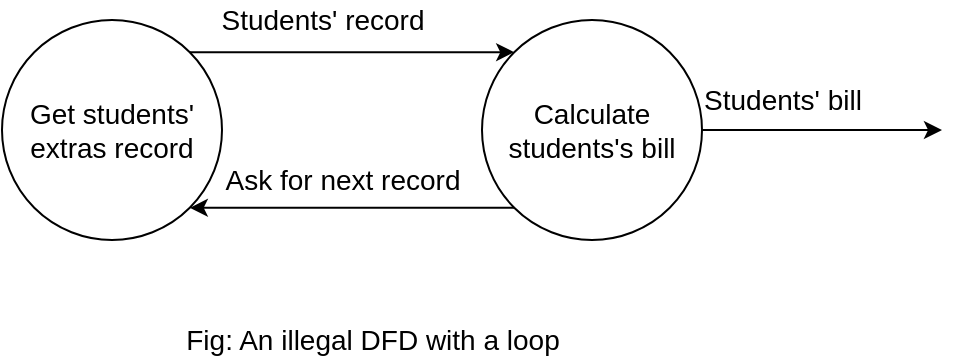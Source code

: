 <mxfile version="18.1.3" type="github">
  <diagram id="f9zgFNODCWRv7Krvn37x" name="Page-1">
    <mxGraphModel dx="1060" dy="563" grid="1" gridSize="10" guides="1" tooltips="1" connect="1" arrows="1" fold="1" page="1" pageScale="1" pageWidth="850" pageHeight="1100" math="0" shadow="0">
      <root>
        <mxCell id="0" />
        <mxCell id="1" parent="0" />
        <mxCell id="9skn9m--ghzOTlHxGW_x-2" value="&lt;font style=&quot;font-size: 14px;&quot;&gt;Get students&#39; extras record&lt;/font&gt;" style="ellipse;whiteSpace=wrap;html=1;aspect=fixed;" vertex="1" parent="1">
          <mxGeometry x="40" y="60" width="110" height="110" as="geometry" />
        </mxCell>
        <mxCell id="9skn9m--ghzOTlHxGW_x-3" value="&lt;font style=&quot;font-size: 14px;&quot;&gt;Calculate students&#39;s bill&lt;/font&gt;" style="ellipse;whiteSpace=wrap;html=1;aspect=fixed;" vertex="1" parent="1">
          <mxGeometry x="280" y="60" width="110" height="110" as="geometry" />
        </mxCell>
        <mxCell id="9skn9m--ghzOTlHxGW_x-4" value="" style="endArrow=classic;html=1;rounded=0;exitX=0;exitY=1;exitDx=0;exitDy=0;entryX=1;entryY=1;entryDx=0;entryDy=0;" edge="1" parent="1" source="9skn9m--ghzOTlHxGW_x-3" target="9skn9m--ghzOTlHxGW_x-2">
          <mxGeometry width="50" height="50" relative="1" as="geometry">
            <mxPoint x="90" y="200" as="sourcePoint" />
            <mxPoint x="140" y="150" as="targetPoint" />
          </mxGeometry>
        </mxCell>
        <mxCell id="9skn9m--ghzOTlHxGW_x-5" value="" style="endArrow=classic;html=1;rounded=0;entryX=0;entryY=0;entryDx=0;entryDy=0;exitX=1;exitY=0;exitDx=0;exitDy=0;" edge="1" parent="1" source="9skn9m--ghzOTlHxGW_x-2" target="9skn9m--ghzOTlHxGW_x-3">
          <mxGeometry width="50" height="50" relative="1" as="geometry">
            <mxPoint x="230" y="50" as="sourcePoint" />
            <mxPoint x="280" as="targetPoint" />
          </mxGeometry>
        </mxCell>
        <mxCell id="9skn9m--ghzOTlHxGW_x-6" value="&lt;font style=&quot;font-size: 14px;&quot;&gt;Students&#39; record&lt;/font&gt;" style="text;html=1;align=center;verticalAlign=middle;resizable=0;points=[];autosize=1;strokeColor=none;fillColor=none;" vertex="1" parent="1">
          <mxGeometry x="145" y="50" width="110" height="20" as="geometry" />
        </mxCell>
        <mxCell id="9skn9m--ghzOTlHxGW_x-7" value="&lt;font style=&quot;font-size: 14px;&quot;&gt;Ask for next record&lt;/font&gt;" style="text;html=1;align=center;verticalAlign=middle;resizable=0;points=[];autosize=1;strokeColor=none;fillColor=none;" vertex="1" parent="1">
          <mxGeometry x="150" y="130" width="120" height="20" as="geometry" />
        </mxCell>
        <mxCell id="9skn9m--ghzOTlHxGW_x-8" value="" style="endArrow=classic;html=1;rounded=0;exitX=1;exitY=0.5;exitDx=0;exitDy=0;" edge="1" parent="1" source="9skn9m--ghzOTlHxGW_x-3">
          <mxGeometry width="50" height="50" relative="1" as="geometry">
            <mxPoint x="230" y="30" as="sourcePoint" />
            <mxPoint x="510" y="115" as="targetPoint" />
          </mxGeometry>
        </mxCell>
        <mxCell id="9skn9m--ghzOTlHxGW_x-9" value="&lt;font style=&quot;font-size: 14px;&quot;&gt;Students&#39; bill&lt;/font&gt;" style="text;html=1;align=center;verticalAlign=middle;resizable=0;points=[];autosize=1;strokeColor=none;fillColor=none;" vertex="1" parent="1">
          <mxGeometry x="385" y="90" width="90" height="20" as="geometry" />
        </mxCell>
        <mxCell id="9skn9m--ghzOTlHxGW_x-10" value="&lt;span style=&quot;font-size: 14px;&quot;&gt;Fig: An illegal DFD with a loop&lt;/span&gt;" style="text;html=1;align=center;verticalAlign=middle;resizable=0;points=[];autosize=1;strokeColor=none;fillColor=none;" vertex="1" parent="1">
          <mxGeometry x="130" y="210" width="190" height="20" as="geometry" />
        </mxCell>
      </root>
    </mxGraphModel>
  </diagram>
</mxfile>
